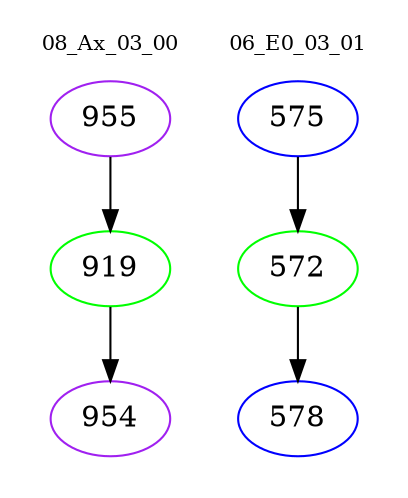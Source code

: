 digraph{
subgraph cluster_0 {
color = white
label = "08_Ax_03_00";
fontsize=10;
T0_955 [label="955", color="purple"]
T0_955 -> T0_919 [color="black"]
T0_919 [label="919", color="green"]
T0_919 -> T0_954 [color="black"]
T0_954 [label="954", color="purple"]
}
subgraph cluster_1 {
color = white
label = "06_E0_03_01";
fontsize=10;
T1_575 [label="575", color="blue"]
T1_575 -> T1_572 [color="black"]
T1_572 [label="572", color="green"]
T1_572 -> T1_578 [color="black"]
T1_578 [label="578", color="blue"]
}
}
